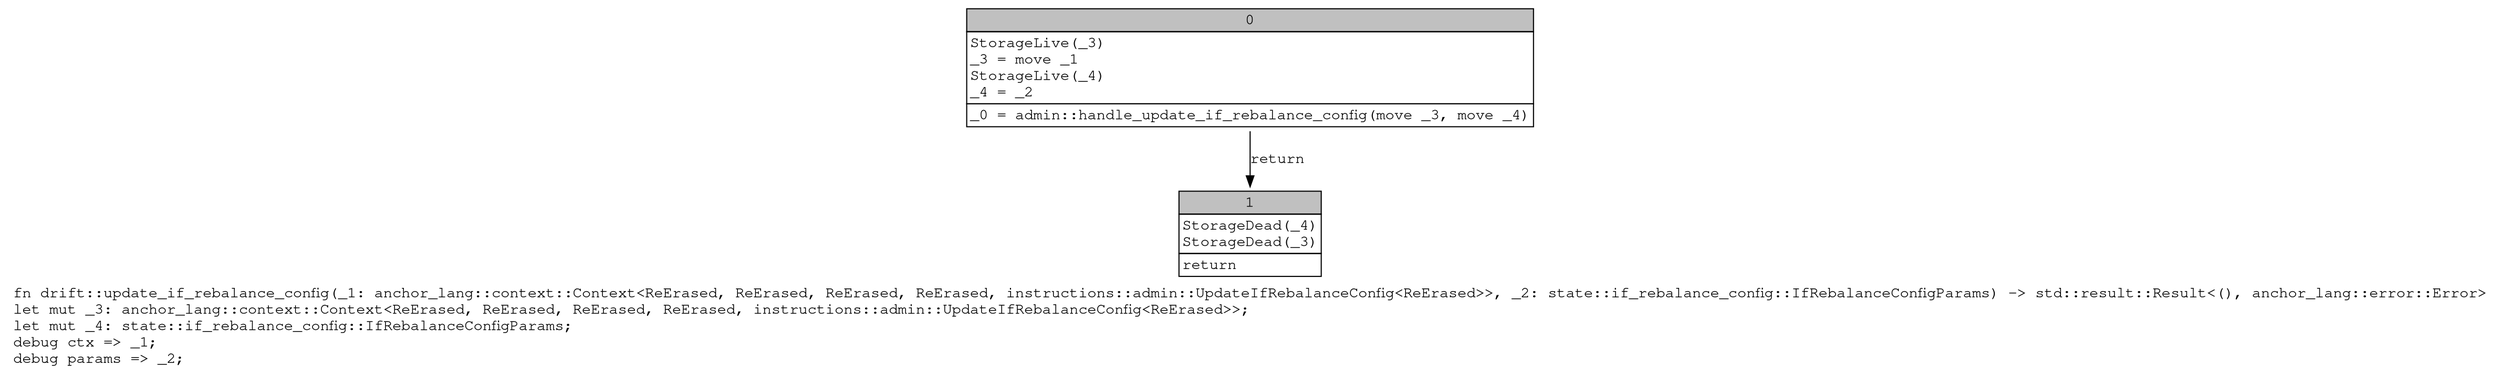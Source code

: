 digraph Mir_0_20140 {
    graph [fontname="Courier, monospace"];
    node [fontname="Courier, monospace"];
    edge [fontname="Courier, monospace"];
    label=<fn drift::update_if_rebalance_config(_1: anchor_lang::context::Context&lt;ReErased, ReErased, ReErased, ReErased, instructions::admin::UpdateIfRebalanceConfig&lt;ReErased&gt;&gt;, _2: state::if_rebalance_config::IfRebalanceConfigParams) -&gt; std::result::Result&lt;(), anchor_lang::error::Error&gt;<br align="left"/>let mut _3: anchor_lang::context::Context&lt;ReErased, ReErased, ReErased, ReErased, instructions::admin::UpdateIfRebalanceConfig&lt;ReErased&gt;&gt;;<br align="left"/>let mut _4: state::if_rebalance_config::IfRebalanceConfigParams;<br align="left"/>debug ctx =&gt; _1;<br align="left"/>debug params =&gt; _2;<br align="left"/>>;
    bb0__0_20140 [shape="none", label=<<table border="0" cellborder="1" cellspacing="0"><tr><td bgcolor="gray" align="center" colspan="1">0</td></tr><tr><td align="left" balign="left">StorageLive(_3)<br/>_3 = move _1<br/>StorageLive(_4)<br/>_4 = _2<br/></td></tr><tr><td align="left">_0 = admin::handle_update_if_rebalance_config(move _3, move _4)</td></tr></table>>];
    bb1__0_20140 [shape="none", label=<<table border="0" cellborder="1" cellspacing="0"><tr><td bgcolor="gray" align="center" colspan="1">1</td></tr><tr><td align="left" balign="left">StorageDead(_4)<br/>StorageDead(_3)<br/></td></tr><tr><td align="left">return</td></tr></table>>];
    bb0__0_20140 -> bb1__0_20140 [label="return"];
}
